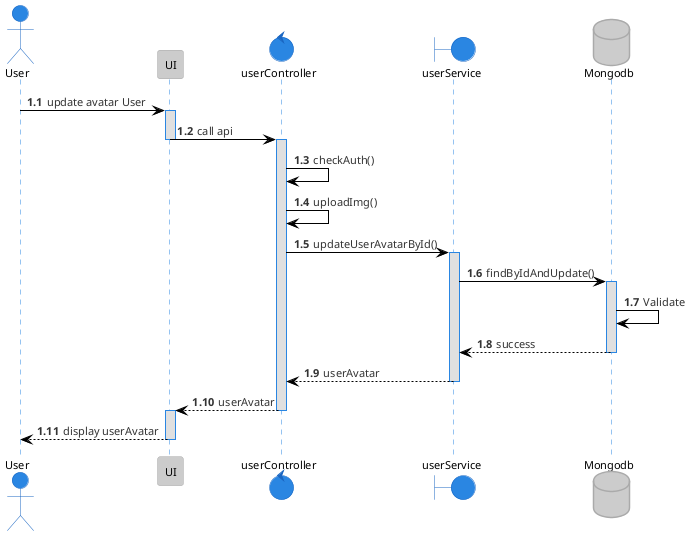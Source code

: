@startuml updateUser
!theme reddress-lightblue

autonumber 1.1
actor User
participant UI
control  userController
boundary userService
database Mongodb

User -> UI: update avatar User
activate UI
UI -> userController: call api
deactivate UI
activate userController
userController -> userController: checkAuth()
userController -> userController: uploadImg()
userController -> userService: updateUserAvatarById()
activate userService
userService -> Mongodb: findByIdAndUpdate()
activate Mongodb
Mongodb -> Mongodb: Validate
Mongodb --> userService: success
deactivate Mongodb
userService --> userController: userAvatar
deactivate userService
userController --> UI: userAvatar
deactivate userController
activate UI
UI --> User: display userAvatar
deactivate UI

@enduml
